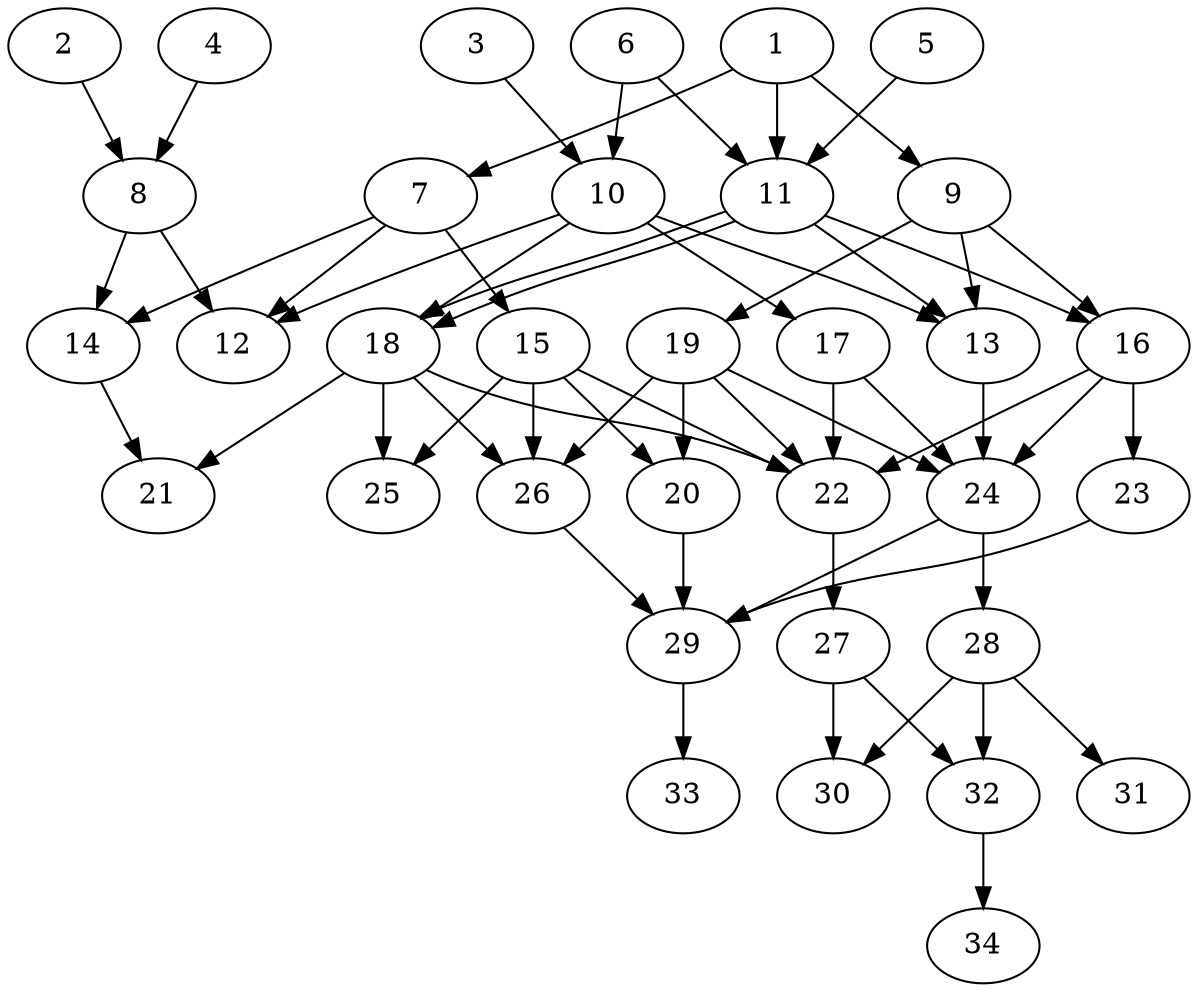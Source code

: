 // DAG (tier=2-normal, mode=data, n=34, ccr=0.429, fat=0.523, density=0.517, regular=0.481, jump=0.167, mindata=2097152, maxdata=16777216)
// DAG automatically generated by daggen at Sun Aug 24 16:33:34 2025
// /home/ermia/Project/Environments/daggen/bin/daggen --dot --ccr 0.429 --fat 0.523 --regular 0.481 --density 0.517 --jump 0.167 --mindata 2097152 --maxdata 16777216 -n 34 
digraph G {
  1 [size="1811831326455116544", alpha="0.20", expect_size="905915663227558272"]
  1 -> 7 [size ="714494997168128"]
  1 -> 9 [size ="714494997168128"]
  1 -> 11 [size ="714494997168128"]
  2 [size="3773008263949580238848", alpha="0.16", expect_size="1886504131974790119424"]
  2 -> 8 [size ="1938869108867072"]
  3 [size="489816702424876843008", alpha="0.17", expect_size="244908351212438421504"]
  3 -> 10 [size ="497102232748032"]
  4 [size="30961618682760036", alpha="0.15", expect_size="15480809341380018"]
  4 -> 8 [size ="775995934113792"]
  5 [size="127854145278846976", alpha="0.13", expect_size="63927072639423488"]
  5 -> 11 [size ="61152952320000"]
  6 [size="5677497291878205", alpha="0.15", expect_size="2838748645939102"]
  6 -> 10 [size ="125700279369728"]
  6 -> 11 [size ="125700279369728"]
  7 [size="187216179540368064", alpha="0.18", expect_size="93608089770184032"]
  7 -> 12 [size ="214948382769152"]
  7 -> 14 [size ="214948382769152"]
  7 -> 15 [size ="214948382769152"]
  8 [size="110491277053646688", alpha="0.15", expect_size="55245638526823344"]
  8 -> 12 [size ="245972651212800"]
  8 -> 14 [size ="245972651212800"]
  9 [size="22810293990451684", alpha="0.16", expect_size="11405146995225842"]
  9 -> 13 [size ="1770035513131008"]
  9 -> 16 [size ="1770035513131008"]
  9 -> 19 [size ="1770035513131008"]
  10 [size="38867197178247888", alpha="0.01", expect_size="19433598589123944"]
  10 -> 12 [size ="1099767480320000"]
  10 -> 13 [size ="1099767480320000"]
  10 -> 17 [size ="1099767480320000"]
  10 -> 18 [size ="1099767480320000"]
  11 [size="8352860443851900", alpha="0.15", expect_size="4176430221925950"]
  11 -> 13 [size ="214184725839872"]
  11 -> 16 [size ="214184725839872"]
  11 -> 18 [size ="214184725839872"]
  11 -> 18 [size ="214184725839872"]
  12 [size="1882822298530774", alpha="0.03", expect_size="941411149265387"]
  13 [size="2870220675060293120", alpha="0.20", expect_size="1435110337530146560"]
  13 -> 24 [size ="1741878512844800"]
  14 [size="5280162777252000", alpha="0.07", expect_size="2640081388626000"]
  14 -> 21 [size ="136576814284800"]
  15 [size="47807951368686456", alpha="0.20", expect_size="23903975684343228"]
  15 -> 20 [size ="1384501238300672"]
  15 -> 22 [size ="1384501238300672"]
  15 -> 25 [size ="1384501238300672"]
  15 -> 26 [size ="1384501238300672"]
  16 [size="879931758392469618688", alpha="0.08", expect_size="439965879196234809344"]
  16 -> 22 [size ="734608555507712"]
  16 -> 23 [size ="734608555507712"]
  16 -> 24 [size ="734608555507712"]
  17 [size="63508517526729392", alpha="0.12", expect_size="31754258763364696"]
  17 -> 22 [size ="1959327917146112"]
  17 -> 24 [size ="1959327917146112"]
  18 [size="100721847971070832", alpha="0.03", expect_size="50360923985535416"]
  18 -> 21 [size ="1962919248003072"]
  18 -> 22 [size ="1962919248003072"]
  18 -> 25 [size ="1962919248003072"]
  18 -> 26 [size ="1962919248003072"]
  19 [size="328029324856786944000", alpha="0.09", expect_size="164014662428393472000"]
  19 -> 20 [size ="380509146316800"]
  19 -> 22 [size ="380509146316800"]
  19 -> 24 [size ="380509146316800"]
  19 -> 26 [size ="380509146316800"]
  20 [size="1609286682439546044416", alpha="0.10", expect_size="804643341219773022208"]
  20 -> 29 [size ="1098615187570688"]
  21 [size="2711028369168855040", alpha="0.20", expect_size="1355514184584427520"]
  22 [size="4667242141955653632000", alpha="0.15", expect_size="2333621070977826816000"]
  22 -> 27 [size ="2234241987379200"]
  23 [size="2579301693677384704", alpha="0.05", expect_size="1289650846838692352"]
  23 -> 29 [size ="1326917806456832"]
  24 [size="18995575826956828", alpha="0.07", expect_size="9497787913478414"]
  24 -> 28 [size ="561576402747392"]
  24 -> 29 [size ="561576402747392"]
  25 [size="4664994377480218624", alpha="0.16", expect_size="2332497188740109312"]
  26 [size="1590869356696387840", alpha="0.18", expect_size="795434678348193920"]
  26 -> 29 [size ="867795130646528"]
  27 [size="35915050230378135552", alpha="0.15", expect_size="17957525115189067776"]
  27 -> 30 [size ="87084522012672"]
  27 -> 32 [size ="87084522012672"]
  28 [size="13128362048279024", alpha="0.01", expect_size="6564181024139512"]
  28 -> 30 [size ="212070586908672"]
  28 -> 31 [size ="212070586908672"]
  28 -> 32 [size ="212070586908672"]
  29 [size="536464098469085184000", alpha="0.08", expect_size="268232049234542592000"]
  29 -> 33 [size ="528182201548800"]
  30 [size="1452447242086419", alpha="0.15", expect_size="726223621043209"]
  31 [size="6203198001397923840", alpha="0.08", expect_size="3101599000698961920"]
  32 [size="834466196331689088", alpha="0.05", expect_size="417233098165844544"]
  32 -> 34 [size ="424539028717568"]
  33 [size="25908275260377728", alpha="0.20", expect_size="12954137630188864"]
  34 [size="211565545203659964416", alpha="0.07", expect_size="105782772601829982208"]
}